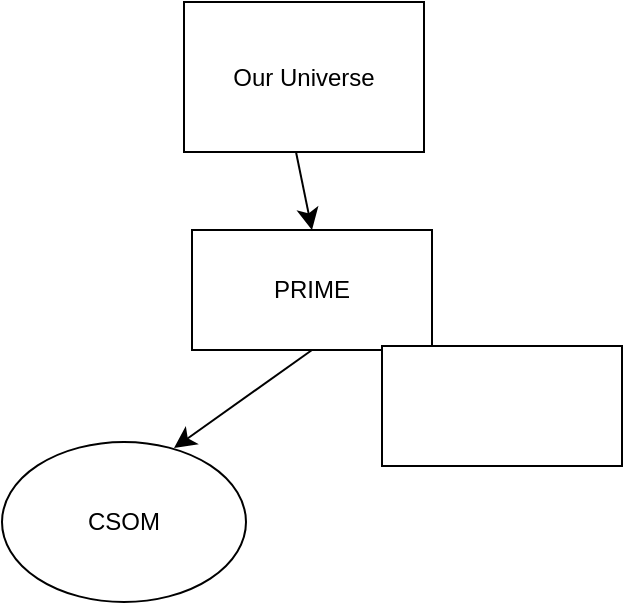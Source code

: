 <mxfile version="24.4.13" type="github">
  <diagram name="Page-1" id="v8XXNr_qR8HgBXKqJc3F">
    <mxGraphModel dx="835" dy="182" grid="0" gridSize="10" guides="1" tooltips="1" connect="1" arrows="1" fold="1" page="0" pageScale="1" pageWidth="850" pageHeight="1100" math="0" shadow="0">
      <root>
        <mxCell id="0" />
        <mxCell id="1" parent="0" />
        <mxCell id="kw6fHK5-MN3SFMon7D99-1" value="PRIME" style="whiteSpace=wrap;html=1;" vertex="1" parent="1">
          <mxGeometry x="135" y="174" width="120" height="60" as="geometry" />
        </mxCell>
        <mxCell id="kw6fHK5-MN3SFMon7D99-2" value="CSOM" style="ellipse;whiteSpace=wrap;html=1;" vertex="1" parent="1">
          <mxGeometry x="40" y="280" width="122" height="80" as="geometry" />
        </mxCell>
        <mxCell id="kw6fHK5-MN3SFMon7D99-3" value="" style="edgeStyle=none;orthogonalLoop=1;jettySize=auto;html=1;rounded=0;fontSize=12;startSize=8;endSize=8;curved=1;exitX=0.5;exitY=1;exitDx=0;exitDy=0;entryX=0.705;entryY=0.038;entryDx=0;entryDy=0;entryPerimeter=0;" edge="1" parent="1" source="kw6fHK5-MN3SFMon7D99-1" target="kw6fHK5-MN3SFMon7D99-2">
          <mxGeometry width="120" relative="1" as="geometry">
            <mxPoint x="182" y="259" as="sourcePoint" />
            <mxPoint x="302" y="259" as="targetPoint" />
            <Array as="points" />
          </mxGeometry>
        </mxCell>
        <mxCell id="kw6fHK5-MN3SFMon7D99-4" value="Our Universe" style="whiteSpace=wrap;html=1;" vertex="1" parent="1">
          <mxGeometry x="131" y="60" width="120" height="75" as="geometry" />
        </mxCell>
        <mxCell id="kw6fHK5-MN3SFMon7D99-5" value="" style="edgeStyle=none;orthogonalLoop=1;jettySize=auto;html=1;rounded=0;fontSize=12;startSize=8;endSize=8;curved=1;exitX=0.5;exitY=1;exitDx=0;exitDy=0;entryX=0.5;entryY=0;entryDx=0;entryDy=0;" edge="1" parent="1" target="kw6fHK5-MN3SFMon7D99-1">
          <mxGeometry width="120" relative="1" as="geometry">
            <mxPoint x="187" y="135" as="sourcePoint" />
            <mxPoint x="314" y="246" as="targetPoint" />
            <Array as="points" />
          </mxGeometry>
        </mxCell>
        <mxCell id="kw6fHK5-MN3SFMon7D99-8" value="" style="whiteSpace=wrap;html=1;" vertex="1" parent="1">
          <mxGeometry x="230" y="232" width="120" height="60" as="geometry" />
        </mxCell>
      </root>
    </mxGraphModel>
  </diagram>
</mxfile>
